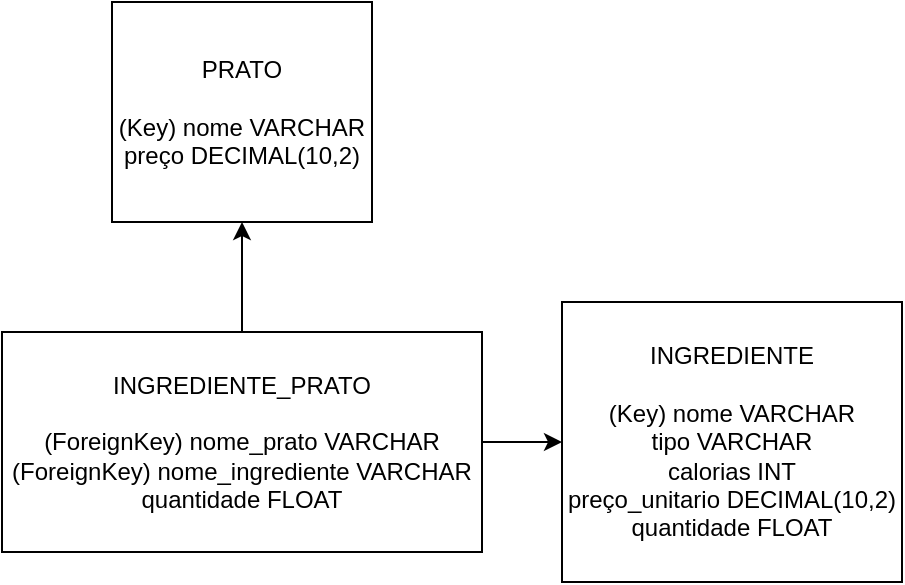<mxfile>
    <diagram id="BEaKJCIJKDmJCSMTedWr" name="Page-1">
        <mxGraphModel dx="462" dy="427" grid="0" gridSize="10" guides="1" tooltips="1" connect="1" arrows="1" fold="1" page="1" pageScale="1" pageWidth="850" pageHeight="1100" math="0" shadow="0">
            <root>
                <mxCell id="0"/>
                <mxCell id="1" parent="0"/>
                <mxCell id="2" value="INGREDIENTE&lt;br&gt;&lt;br&gt;(Key) nome VARCHAR&lt;br&gt;tipo VARCHAR&lt;br&gt;calorias INT&lt;br&gt;preço_unitario DECIMAL(10,2)&lt;br&gt;quantidade FLOAT" style="rounded=0;whiteSpace=wrap;html=1;" parent="1" vertex="1">
                    <mxGeometry x="460" y="390" width="170" height="140" as="geometry"/>
                </mxCell>
                <mxCell id="3" value="PRATO&lt;br&gt;&lt;br&gt;(Key) nome VARCHAR&lt;br&gt;preço DECIMAL(10,2)" style="rounded=0;whiteSpace=wrap;html=1;" parent="1" vertex="1">
                    <mxGeometry x="235" y="240" width="130" height="110" as="geometry"/>
                </mxCell>
                <mxCell id="7" value="" style="edgeStyle=none;html=1;" parent="1" source="4" target="3" edge="1">
                    <mxGeometry relative="1" as="geometry"/>
                </mxCell>
                <mxCell id="8" value="" style="edgeStyle=none;html=1;" parent="1" source="4" target="2" edge="1">
                    <mxGeometry relative="1" as="geometry"/>
                </mxCell>
                <mxCell id="4" value="INGREDIENTE_PRATO&lt;br&gt;&lt;br&gt;(ForeignKey) nome_prato VARCHAR&lt;br&gt;(ForeignKey) nome_ingrediente VARCHAR&lt;br&gt;quantidade FLOAT" style="rounded=0;whiteSpace=wrap;html=1;" parent="1" vertex="1">
                    <mxGeometry x="180" y="405" width="240" height="110" as="geometry"/>
                </mxCell>
            </root>
        </mxGraphModel>
    </diagram>
</mxfile>